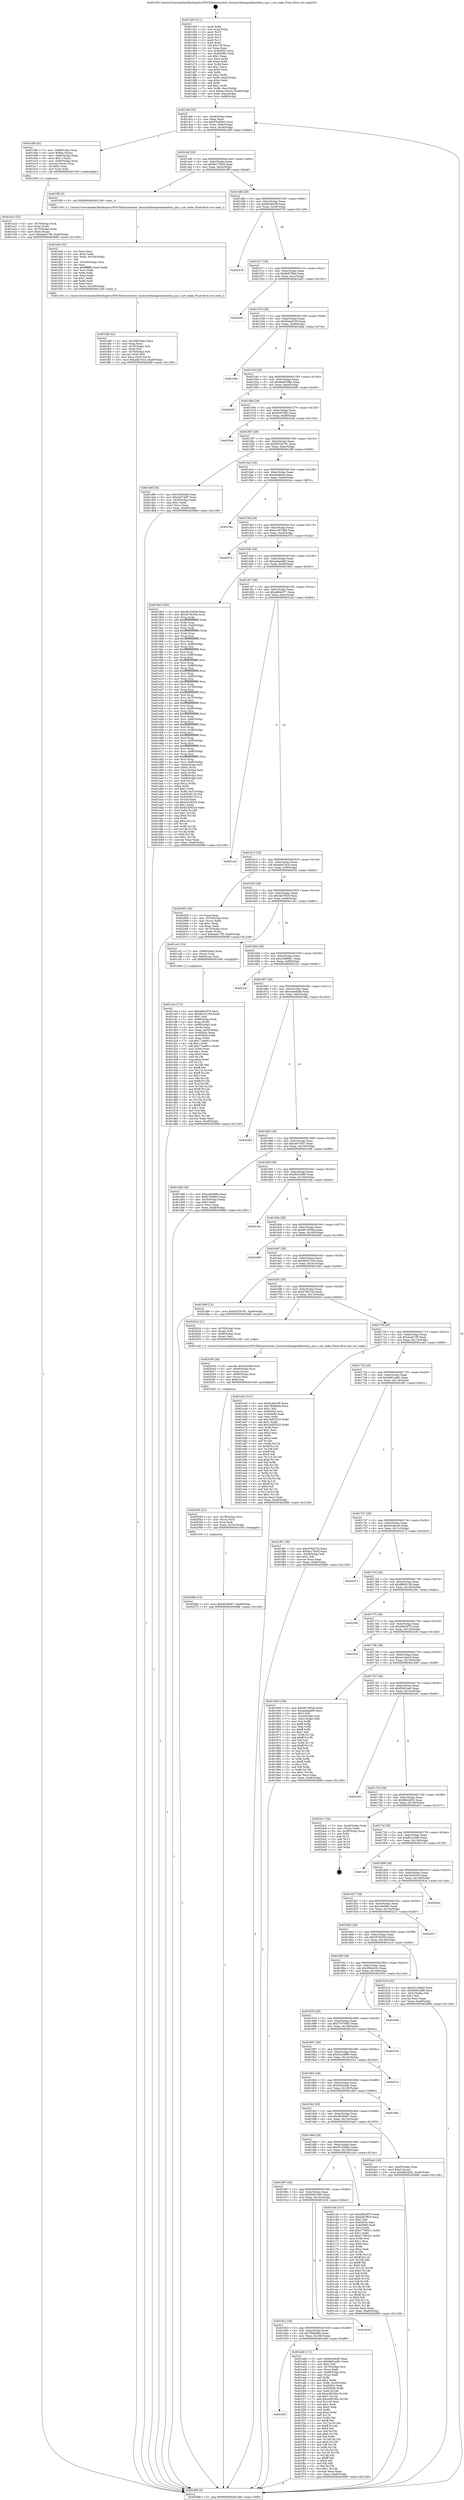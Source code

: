 digraph "0x401450" {
  label = "0x401450 (/mnt/c/Users/mathe/Desktop/tcc/POCII/binaries/extr_linuxarchhexagonkernelirq_cpu.c_set_wake_Final-ollvm.out::main(0))"
  labelloc = "t"
  node[shape=record]

  Entry [label="",width=0.3,height=0.3,shape=circle,fillcolor=black,style=filled]
  "0x4014bf" [label="{
     0x4014bf [32]\l
     | [instrs]\l
     &nbsp;&nbsp;0x4014bf \<+6\>: mov -0xa8(%rbp),%eax\l
     &nbsp;&nbsp;0x4014c5 \<+2\>: mov %eax,%ecx\l
     &nbsp;&nbsp;0x4014c7 \<+6\>: sub $0x87bd0fe5,%ecx\l
     &nbsp;&nbsp;0x4014cd \<+6\>: mov %eax,-0xbc(%rbp)\l
     &nbsp;&nbsp;0x4014d3 \<+6\>: mov %ecx,-0xc0(%rbp)\l
     &nbsp;&nbsp;0x4014d9 \<+6\>: je 0000000000401df9 \<main+0x9a9\>\l
  }"]
  "0x401df9" [label="{
     0x401df9 [42]\l
     | [instrs]\l
     &nbsp;&nbsp;0x401df9 \<+7\>: mov -0x88(%rbp),%rax\l
     &nbsp;&nbsp;0x401e00 \<+6\>: movl $0x64,(%rax)\l
     &nbsp;&nbsp;0x401e06 \<+4\>: mov -0x80(%rbp),%rax\l
     &nbsp;&nbsp;0x401e0a \<+6\>: movl $0x1,(%rax)\l
     &nbsp;&nbsp;0x401e10 \<+4\>: mov -0x80(%rbp),%rax\l
     &nbsp;&nbsp;0x401e14 \<+3\>: movslq (%rax),%rax\l
     &nbsp;&nbsp;0x401e17 \<+4\>: shl $0x2,%rax\l
     &nbsp;&nbsp;0x401e1b \<+3\>: mov %rax,%rdi\l
     &nbsp;&nbsp;0x401e1e \<+5\>: call 0000000000401050 \<malloc@plt\>\l
     | [calls]\l
     &nbsp;&nbsp;0x401050 \{1\} (unknown)\l
  }"]
  "0x4014df" [label="{
     0x4014df [28]\l
     | [instrs]\l
     &nbsp;&nbsp;0x4014df \<+5\>: jmp 00000000004014e4 \<main+0x94\>\l
     &nbsp;&nbsp;0x4014e4 \<+6\>: mov -0xbc(%rbp),%eax\l
     &nbsp;&nbsp;0x4014ea \<+5\>: sub $0x8a17f45d,%eax\l
     &nbsp;&nbsp;0x4014ef \<+6\>: mov %eax,-0xc4(%rbp)\l
     &nbsp;&nbsp;0x4014f5 \<+6\>: je 0000000000401f9f \<main+0xb4f\>\l
  }"]
  Exit [label="",width=0.3,height=0.3,shape=circle,fillcolor=black,style=filled,peripheries=2]
  "0x401f9f" [label="{
     0x401f9f [5]\l
     | [instrs]\l
     &nbsp;&nbsp;0x401f9f \<+5\>: call 0000000000401160 \<next_i\>\l
     | [calls]\l
     &nbsp;&nbsp;0x401160 \{1\} (/mnt/c/Users/mathe/Desktop/tcc/POCII/binaries/extr_linuxarchhexagonkernelirq_cpu.c_set_wake_Final-ollvm.out::next_i)\l
  }"]
  "0x4014fb" [label="{
     0x4014fb [28]\l
     | [instrs]\l
     &nbsp;&nbsp;0x4014fb \<+5\>: jmp 0000000000401500 \<main+0xb0\>\l
     &nbsp;&nbsp;0x401500 \<+6\>: mov -0xbc(%rbp),%eax\l
     &nbsp;&nbsp;0x401506 \<+5\>: sub $0x8c464cf0,%eax\l
     &nbsp;&nbsp;0x40150b \<+6\>: mov %eax,-0xc8(%rbp)\l
     &nbsp;&nbsp;0x401511 \<+6\>: je 0000000000402578 \<main+0x1128\>\l
  }"]
  "0x40206b" [label="{
     0x40206b [15]\l
     | [instrs]\l
     &nbsp;&nbsp;0x40206b \<+10\>: movl $0x4fc59e67,-0xa8(%rbp)\l
     &nbsp;&nbsp;0x402075 \<+5\>: jmp 0000000000402688 \<main+0x1238\>\l
  }"]
  "0x402578" [label="{
     0x402578\l
  }", style=dashed]
  "0x401517" [label="{
     0x401517 [28]\l
     | [instrs]\l
     &nbsp;&nbsp;0x401517 \<+5\>: jmp 000000000040151c \<main+0xcc\>\l
     &nbsp;&nbsp;0x40151c \<+6\>: mov -0xbc(%rbp),%eax\l
     &nbsp;&nbsp;0x401522 \<+5\>: sub $0x8d57ffad,%eax\l
     &nbsp;&nbsp;0x401527 \<+6\>: mov %eax,-0xcc(%rbp)\l
     &nbsp;&nbsp;0x40152d \<+6\>: je 0000000000402491 \<main+0x1041\>\l
  }"]
  "0x402056" [label="{
     0x402056 [21]\l
     | [instrs]\l
     &nbsp;&nbsp;0x402056 \<+4\>: mov -0x78(%rbp),%rcx\l
     &nbsp;&nbsp;0x40205a \<+3\>: mov (%rcx),%rcx\l
     &nbsp;&nbsp;0x40205d \<+3\>: mov %rcx,%rdi\l
     &nbsp;&nbsp;0x402060 \<+6\>: mov %eax,-0x16c(%rbp)\l
     &nbsp;&nbsp;0x402066 \<+5\>: call 0000000000401030 \<free@plt\>\l
     | [calls]\l
     &nbsp;&nbsp;0x401030 \{1\} (unknown)\l
  }"]
  "0x402491" [label="{
     0x402491\l
  }", style=dashed]
  "0x401533" [label="{
     0x401533 [28]\l
     | [instrs]\l
     &nbsp;&nbsp;0x401533 \<+5\>: jmp 0000000000401538 \<main+0xe8\>\l
     &nbsp;&nbsp;0x401538 \<+6\>: mov -0xbc(%rbp),%eax\l
     &nbsp;&nbsp;0x40153e \<+5\>: sub $0x8daa0159,%eax\l
     &nbsp;&nbsp;0x401543 \<+6\>: mov %eax,-0xd0(%rbp)\l
     &nbsp;&nbsp;0x401549 \<+6\>: je 0000000000401b8a \<main+0x73a\>\l
  }"]
  "0x402039" [label="{
     0x402039 [29]\l
     | [instrs]\l
     &nbsp;&nbsp;0x402039 \<+10\>: movabs $0x4030d6,%rdi\l
     &nbsp;&nbsp;0x402043 \<+4\>: mov -0x68(%rbp),%rcx\l
     &nbsp;&nbsp;0x402047 \<+2\>: mov %eax,(%rcx)\l
     &nbsp;&nbsp;0x402049 \<+4\>: mov -0x68(%rbp),%rcx\l
     &nbsp;&nbsp;0x40204d \<+2\>: mov (%rcx),%esi\l
     &nbsp;&nbsp;0x40204f \<+2\>: mov $0x0,%al\l
     &nbsp;&nbsp;0x402051 \<+5\>: call 0000000000401040 \<printf@plt\>\l
     | [calls]\l
     &nbsp;&nbsp;0x401040 \{1\} (unknown)\l
  }"]
  "0x401b8a" [label="{
     0x401b8a\l
  }", style=dashed]
  "0x40154f" [label="{
     0x40154f [28]\l
     | [instrs]\l
     &nbsp;&nbsp;0x40154f \<+5\>: jmp 0000000000401554 \<main+0x104\>\l
     &nbsp;&nbsp;0x401554 \<+6\>: mov -0xbc(%rbp),%eax\l
     &nbsp;&nbsp;0x40155a \<+5\>: sub $0x8de979bb,%eax\l
     &nbsp;&nbsp;0x40155f \<+6\>: mov %eax,-0xd4(%rbp)\l
     &nbsp;&nbsp;0x401565 \<+6\>: je 00000000004020d5 \<main+0xc85\>\l
  }"]
  "0x401fd8" [label="{
     0x401fd8 [42]\l
     | [instrs]\l
     &nbsp;&nbsp;0x401fd8 \<+6\>: mov -0x168(%rbp),%ecx\l
     &nbsp;&nbsp;0x401fde \<+3\>: imul %eax,%ecx\l
     &nbsp;&nbsp;0x401fe1 \<+4\>: mov -0x78(%rbp),%r8\l
     &nbsp;&nbsp;0x401fe5 \<+3\>: mov (%r8),%r8\l
     &nbsp;&nbsp;0x401fe8 \<+4\>: mov -0x70(%rbp),%r9\l
     &nbsp;&nbsp;0x401fec \<+3\>: movslq (%r9),%r9\l
     &nbsp;&nbsp;0x401fef \<+4\>: mov %ecx,(%r8,%r9,4)\l
     &nbsp;&nbsp;0x401ff3 \<+10\>: movl $0xafae7dc4,-0xa8(%rbp)\l
     &nbsp;&nbsp;0x401ffd \<+5\>: jmp 0000000000402688 \<main+0x1238\>\l
  }"]
  "0x4020d5" [label="{
     0x4020d5\l
  }", style=dashed]
  "0x40156b" [label="{
     0x40156b [28]\l
     | [instrs]\l
     &nbsp;&nbsp;0x40156b \<+5\>: jmp 0000000000401570 \<main+0x120\>\l
     &nbsp;&nbsp;0x401570 \<+6\>: mov -0xbc(%rbp),%eax\l
     &nbsp;&nbsp;0x401576 \<+5\>: sub $0x9267f282,%eax\l
     &nbsp;&nbsp;0x40157b \<+6\>: mov %eax,-0xd8(%rbp)\l
     &nbsp;&nbsp;0x401581 \<+6\>: je 00000000004025e4 \<main+0x1194\>\l
  }"]
  "0x401fa4" [label="{
     0x401fa4 [52]\l
     | [instrs]\l
     &nbsp;&nbsp;0x401fa4 \<+2\>: xor %ecx,%ecx\l
     &nbsp;&nbsp;0x401fa6 \<+5\>: mov $0x2,%edx\l
     &nbsp;&nbsp;0x401fab \<+6\>: mov %edx,-0x164(%rbp)\l
     &nbsp;&nbsp;0x401fb1 \<+1\>: cltd\l
     &nbsp;&nbsp;0x401fb2 \<+6\>: mov -0x164(%rbp),%esi\l
     &nbsp;&nbsp;0x401fb8 \<+2\>: idiv %esi\l
     &nbsp;&nbsp;0x401fba \<+6\>: imul $0xfffffffe,%edx,%edx\l
     &nbsp;&nbsp;0x401fc0 \<+2\>: mov %ecx,%edi\l
     &nbsp;&nbsp;0x401fc2 \<+2\>: sub %edx,%edi\l
     &nbsp;&nbsp;0x401fc4 \<+2\>: mov %ecx,%edx\l
     &nbsp;&nbsp;0x401fc6 \<+3\>: sub $0x1,%edx\l
     &nbsp;&nbsp;0x401fc9 \<+2\>: add %edx,%edi\l
     &nbsp;&nbsp;0x401fcb \<+2\>: sub %edi,%ecx\l
     &nbsp;&nbsp;0x401fcd \<+6\>: mov %ecx,-0x168(%rbp)\l
     &nbsp;&nbsp;0x401fd3 \<+5\>: call 0000000000401160 \<next_i\>\l
     | [calls]\l
     &nbsp;&nbsp;0x401160 \{1\} (/mnt/c/Users/mathe/Desktop/tcc/POCII/binaries/extr_linuxarchhexagonkernelirq_cpu.c_set_wake_Final-ollvm.out::next_i)\l
  }"]
  "0x4025e4" [label="{
     0x4025e4\l
  }", style=dashed]
  "0x401587" [label="{
     0x401587 [28]\l
     | [instrs]\l
     &nbsp;&nbsp;0x401587 \<+5\>: jmp 000000000040158c \<main+0x13c\>\l
     &nbsp;&nbsp;0x40158c \<+6\>: mov -0xbc(%rbp),%eax\l
     &nbsp;&nbsp;0x401592 \<+5\>: sub $0x9532b781,%eax\l
     &nbsp;&nbsp;0x401597 \<+6\>: mov %eax,-0xdc(%rbp)\l
     &nbsp;&nbsp;0x40159d \<+6\>: je 0000000000401d9f \<main+0x94f\>\l
  }"]
  "0x40193f" [label="{
     0x40193f\l
  }", style=dashed]
  "0x401d9f" [label="{
     0x401d9f [30]\l
     | [instrs]\l
     &nbsp;&nbsp;0x401d9f \<+5\>: mov $0x43645efe,%eax\l
     &nbsp;&nbsp;0x401da4 \<+5\>: mov $0xce074bf7,%ecx\l
     &nbsp;&nbsp;0x401da9 \<+3\>: mov -0x30(%rbp),%edx\l
     &nbsp;&nbsp;0x401dac \<+3\>: cmp $0x1,%edx\l
     &nbsp;&nbsp;0x401daf \<+3\>: cmovl %ecx,%eax\l
     &nbsp;&nbsp;0x401db2 \<+6\>: mov %eax,-0xa8(%rbp)\l
     &nbsp;&nbsp;0x401db8 \<+5\>: jmp 0000000000402688 \<main+0x1238\>\l
  }"]
  "0x4015a3" [label="{
     0x4015a3 [28]\l
     | [instrs]\l
     &nbsp;&nbsp;0x4015a3 \<+5\>: jmp 00000000004015a8 \<main+0x158\>\l
     &nbsp;&nbsp;0x4015a8 \<+6\>: mov -0xbc(%rbp),%eax\l
     &nbsp;&nbsp;0x4015ae \<+5\>: sub $0xa0afa6fa,%eax\l
     &nbsp;&nbsp;0x4015b3 \<+6\>: mov %eax,-0xe0(%rbp)\l
     &nbsp;&nbsp;0x4015b9 \<+6\>: je 00000000004023ce \<main+0xf7e\>\l
  }"]
  "0x401ed6" [label="{
     0x401ed6 [171]\l
     | [instrs]\l
     &nbsp;&nbsp;0x401ed6 \<+5\>: mov $0x8c464cf0,%eax\l
     &nbsp;&nbsp;0x401edb \<+5\>: mov $0xdb81ad91,%ecx\l
     &nbsp;&nbsp;0x401ee0 \<+2\>: mov $0x1,%dl\l
     &nbsp;&nbsp;0x401ee2 \<+4\>: mov -0x70(%rbp),%rsi\l
     &nbsp;&nbsp;0x401ee6 \<+2\>: mov (%rsi),%edi\l
     &nbsp;&nbsp;0x401ee8 \<+4\>: mov -0x80(%rbp),%rsi\l
     &nbsp;&nbsp;0x401eec \<+2\>: cmp (%rsi),%edi\l
     &nbsp;&nbsp;0x401eee \<+4\>: setl %r8b\l
     &nbsp;&nbsp;0x401ef2 \<+4\>: and $0x1,%r8b\l
     &nbsp;&nbsp;0x401ef6 \<+4\>: mov %r8b,-0x29(%rbp)\l
     &nbsp;&nbsp;0x401efa \<+7\>: mov 0x40505c,%edi\l
     &nbsp;&nbsp;0x401f01 \<+8\>: mov 0x405060,%r9d\l
     &nbsp;&nbsp;0x401f09 \<+3\>: mov %edi,%r10d\l
     &nbsp;&nbsp;0x401f0c \<+7\>: sub $0xac8f160e,%r10d\l
     &nbsp;&nbsp;0x401f13 \<+4\>: sub $0x1,%r10d\l
     &nbsp;&nbsp;0x401f17 \<+7\>: add $0xac8f160e,%r10d\l
     &nbsp;&nbsp;0x401f1e \<+4\>: imul %r10d,%edi\l
     &nbsp;&nbsp;0x401f22 \<+3\>: and $0x1,%edi\l
     &nbsp;&nbsp;0x401f25 \<+3\>: cmp $0x0,%edi\l
     &nbsp;&nbsp;0x401f28 \<+4\>: sete %r8b\l
     &nbsp;&nbsp;0x401f2c \<+4\>: cmp $0xa,%r9d\l
     &nbsp;&nbsp;0x401f30 \<+4\>: setl %r11b\l
     &nbsp;&nbsp;0x401f34 \<+3\>: mov %r8b,%bl\l
     &nbsp;&nbsp;0x401f37 \<+3\>: xor $0xff,%bl\l
     &nbsp;&nbsp;0x401f3a \<+3\>: mov %r11b,%r14b\l
     &nbsp;&nbsp;0x401f3d \<+4\>: xor $0xff,%r14b\l
     &nbsp;&nbsp;0x401f41 \<+3\>: xor $0x0,%dl\l
     &nbsp;&nbsp;0x401f44 \<+3\>: mov %bl,%r15b\l
     &nbsp;&nbsp;0x401f47 \<+4\>: and $0x0,%r15b\l
     &nbsp;&nbsp;0x401f4b \<+3\>: and %dl,%r8b\l
     &nbsp;&nbsp;0x401f4e \<+3\>: mov %r14b,%r12b\l
     &nbsp;&nbsp;0x401f51 \<+4\>: and $0x0,%r12b\l
     &nbsp;&nbsp;0x401f55 \<+3\>: and %dl,%r11b\l
     &nbsp;&nbsp;0x401f58 \<+3\>: or %r8b,%r15b\l
     &nbsp;&nbsp;0x401f5b \<+3\>: or %r11b,%r12b\l
     &nbsp;&nbsp;0x401f5e \<+3\>: xor %r12b,%r15b\l
     &nbsp;&nbsp;0x401f61 \<+3\>: or %r14b,%bl\l
     &nbsp;&nbsp;0x401f64 \<+3\>: xor $0xff,%bl\l
     &nbsp;&nbsp;0x401f67 \<+3\>: or $0x0,%dl\l
     &nbsp;&nbsp;0x401f6a \<+2\>: and %dl,%bl\l
     &nbsp;&nbsp;0x401f6c \<+3\>: or %bl,%r15b\l
     &nbsp;&nbsp;0x401f6f \<+4\>: test $0x1,%r15b\l
     &nbsp;&nbsp;0x401f73 \<+3\>: cmovne %ecx,%eax\l
     &nbsp;&nbsp;0x401f76 \<+6\>: mov %eax,-0xa8(%rbp)\l
     &nbsp;&nbsp;0x401f7c \<+5\>: jmp 0000000000402688 \<main+0x1238\>\l
  }"]
  "0x4023ce" [label="{
     0x4023ce\l
  }", style=dashed]
  "0x4015bf" [label="{
     0x4015bf [28]\l
     | [instrs]\l
     &nbsp;&nbsp;0x4015bf \<+5\>: jmp 00000000004015c4 \<main+0x174\>\l
     &nbsp;&nbsp;0x4015c4 \<+6\>: mov -0xbc(%rbp),%eax\l
     &nbsp;&nbsp;0x4015ca \<+5\>: sub $0xa1467dbd,%eax\l
     &nbsp;&nbsp;0x4015cf \<+6\>: mov %eax,-0xe4(%rbp)\l
     &nbsp;&nbsp;0x4015d5 \<+6\>: je 000000000040207a \<main+0xc2a\>\l
  }"]
  "0x401923" [label="{
     0x401923 [28]\l
     | [instrs]\l
     &nbsp;&nbsp;0x401923 \<+5\>: jmp 0000000000401928 \<main+0x4d8\>\l
     &nbsp;&nbsp;0x401928 \<+6\>: mov -0xbc(%rbp),%eax\l
     &nbsp;&nbsp;0x40192e \<+5\>: sub $0x7fb8d49a,%eax\l
     &nbsp;&nbsp;0x401933 \<+6\>: mov %eax,-0x160(%rbp)\l
     &nbsp;&nbsp;0x401939 \<+6\>: je 0000000000401ed6 \<main+0xa86\>\l
  }"]
  "0x40207a" [label="{
     0x40207a\l
  }", style=dashed]
  "0x4015db" [label="{
     0x4015db [28]\l
     | [instrs]\l
     &nbsp;&nbsp;0x4015db \<+5\>: jmp 00000000004015e0 \<main+0x190\>\l
     &nbsp;&nbsp;0x4015e0 \<+6\>: mov -0xbc(%rbp),%eax\l
     &nbsp;&nbsp;0x4015e6 \<+5\>: sub $0xaedaab85,%eax\l
     &nbsp;&nbsp;0x4015eb \<+6\>: mov %eax,-0xe8(%rbp)\l
     &nbsp;&nbsp;0x4015f1 \<+6\>: je 00000000004019b3 \<main+0x563\>\l
  }"]
  "0x401b34" [label="{
     0x401b34\l
  }", style=dashed]
  "0x4019b3" [label="{
     0x4019b3 [355]\l
     | [instrs]\l
     &nbsp;&nbsp;0x4019b3 \<+5\>: mov $0xd615654e,%eax\l
     &nbsp;&nbsp;0x4019b8 \<+5\>: mov $0x2976c50e,%ecx\l
     &nbsp;&nbsp;0x4019bd \<+3\>: mov %rsp,%rdx\l
     &nbsp;&nbsp;0x4019c0 \<+4\>: add $0xfffffffffffffff0,%rdx\l
     &nbsp;&nbsp;0x4019c4 \<+3\>: mov %rdx,%rsp\l
     &nbsp;&nbsp;0x4019c7 \<+7\>: mov %rdx,-0xa0(%rbp)\l
     &nbsp;&nbsp;0x4019ce \<+3\>: mov %rsp,%rdx\l
     &nbsp;&nbsp;0x4019d1 \<+4\>: add $0xfffffffffffffff0,%rdx\l
     &nbsp;&nbsp;0x4019d5 \<+3\>: mov %rdx,%rsp\l
     &nbsp;&nbsp;0x4019d8 \<+3\>: mov %rsp,%rsi\l
     &nbsp;&nbsp;0x4019db \<+4\>: add $0xfffffffffffffff0,%rsi\l
     &nbsp;&nbsp;0x4019df \<+3\>: mov %rsi,%rsp\l
     &nbsp;&nbsp;0x4019e2 \<+7\>: mov %rsi,-0x98(%rbp)\l
     &nbsp;&nbsp;0x4019e9 \<+3\>: mov %rsp,%rsi\l
     &nbsp;&nbsp;0x4019ec \<+4\>: add $0xfffffffffffffff0,%rsi\l
     &nbsp;&nbsp;0x4019f0 \<+3\>: mov %rsi,%rsp\l
     &nbsp;&nbsp;0x4019f3 \<+7\>: mov %rsi,-0x90(%rbp)\l
     &nbsp;&nbsp;0x4019fa \<+3\>: mov %rsp,%rsi\l
     &nbsp;&nbsp;0x4019fd \<+4\>: add $0xfffffffffffffff0,%rsi\l
     &nbsp;&nbsp;0x401a01 \<+3\>: mov %rsi,%rsp\l
     &nbsp;&nbsp;0x401a04 \<+7\>: mov %rsi,-0x88(%rbp)\l
     &nbsp;&nbsp;0x401a0b \<+3\>: mov %rsp,%rsi\l
     &nbsp;&nbsp;0x401a0e \<+4\>: add $0xfffffffffffffff0,%rsi\l
     &nbsp;&nbsp;0x401a12 \<+3\>: mov %rsi,%rsp\l
     &nbsp;&nbsp;0x401a15 \<+4\>: mov %rsi,-0x80(%rbp)\l
     &nbsp;&nbsp;0x401a19 \<+3\>: mov %rsp,%rsi\l
     &nbsp;&nbsp;0x401a1c \<+4\>: add $0xfffffffffffffff0,%rsi\l
     &nbsp;&nbsp;0x401a20 \<+3\>: mov %rsi,%rsp\l
     &nbsp;&nbsp;0x401a23 \<+4\>: mov %rsi,-0x78(%rbp)\l
     &nbsp;&nbsp;0x401a27 \<+3\>: mov %rsp,%rsi\l
     &nbsp;&nbsp;0x401a2a \<+4\>: add $0xfffffffffffffff0,%rsi\l
     &nbsp;&nbsp;0x401a2e \<+3\>: mov %rsi,%rsp\l
     &nbsp;&nbsp;0x401a31 \<+4\>: mov %rsi,-0x70(%rbp)\l
     &nbsp;&nbsp;0x401a35 \<+3\>: mov %rsp,%rsi\l
     &nbsp;&nbsp;0x401a38 \<+4\>: add $0xfffffffffffffff0,%rsi\l
     &nbsp;&nbsp;0x401a3c \<+3\>: mov %rsi,%rsp\l
     &nbsp;&nbsp;0x401a3f \<+4\>: mov %rsi,-0x68(%rbp)\l
     &nbsp;&nbsp;0x401a43 \<+3\>: mov %rsp,%rsi\l
     &nbsp;&nbsp;0x401a46 \<+4\>: add $0xfffffffffffffff0,%rsi\l
     &nbsp;&nbsp;0x401a4a \<+3\>: mov %rsi,%rsp\l
     &nbsp;&nbsp;0x401a4d \<+4\>: mov %rsi,-0x60(%rbp)\l
     &nbsp;&nbsp;0x401a51 \<+3\>: mov %rsp,%rsi\l
     &nbsp;&nbsp;0x401a54 \<+4\>: add $0xfffffffffffffff0,%rsi\l
     &nbsp;&nbsp;0x401a58 \<+3\>: mov %rsi,%rsp\l
     &nbsp;&nbsp;0x401a5b \<+4\>: mov %rsi,-0x58(%rbp)\l
     &nbsp;&nbsp;0x401a5f \<+3\>: mov %rsp,%rsi\l
     &nbsp;&nbsp;0x401a62 \<+4\>: add $0xfffffffffffffff0,%rsi\l
     &nbsp;&nbsp;0x401a66 \<+3\>: mov %rsi,%rsp\l
     &nbsp;&nbsp;0x401a69 \<+4\>: mov %rsi,-0x50(%rbp)\l
     &nbsp;&nbsp;0x401a6d \<+3\>: mov %rsp,%rsi\l
     &nbsp;&nbsp;0x401a70 \<+4\>: add $0xfffffffffffffff0,%rsi\l
     &nbsp;&nbsp;0x401a74 \<+3\>: mov %rsi,%rsp\l
     &nbsp;&nbsp;0x401a77 \<+4\>: mov %rsi,-0x48(%rbp)\l
     &nbsp;&nbsp;0x401a7b \<+3\>: mov %rsp,%rsi\l
     &nbsp;&nbsp;0x401a7e \<+4\>: add $0xfffffffffffffff0,%rsi\l
     &nbsp;&nbsp;0x401a82 \<+3\>: mov %rsi,%rsp\l
     &nbsp;&nbsp;0x401a85 \<+4\>: mov %rsi,-0x40(%rbp)\l
     &nbsp;&nbsp;0x401a89 \<+7\>: mov -0xa0(%rbp),%rsi\l
     &nbsp;&nbsp;0x401a90 \<+6\>: movl $0x0,(%rsi)\l
     &nbsp;&nbsp;0x401a96 \<+6\>: mov -0xac(%rbp),%edi\l
     &nbsp;&nbsp;0x401a9c \<+2\>: mov %edi,(%rdx)\l
     &nbsp;&nbsp;0x401a9e \<+7\>: mov -0x98(%rbp),%rsi\l
     &nbsp;&nbsp;0x401aa5 \<+7\>: mov -0xb8(%rbp),%r8\l
     &nbsp;&nbsp;0x401aac \<+3\>: mov %r8,(%rsi)\l
     &nbsp;&nbsp;0x401aaf \<+3\>: cmpl $0x2,(%rdx)\l
     &nbsp;&nbsp;0x401ab2 \<+4\>: setne %r9b\l
     &nbsp;&nbsp;0x401ab6 \<+4\>: and $0x1,%r9b\l
     &nbsp;&nbsp;0x401aba \<+4\>: mov %r9b,-0x31(%rbp)\l
     &nbsp;&nbsp;0x401abe \<+8\>: mov 0x40505c,%r10d\l
     &nbsp;&nbsp;0x401ac6 \<+8\>: mov 0x405060,%r11d\l
     &nbsp;&nbsp;0x401ace \<+3\>: mov %r10d,%ebx\l
     &nbsp;&nbsp;0x401ad1 \<+6\>: sub $0xb23c9324,%ebx\l
     &nbsp;&nbsp;0x401ad7 \<+3\>: sub $0x1,%ebx\l
     &nbsp;&nbsp;0x401ada \<+6\>: add $0xb23c9324,%ebx\l
     &nbsp;&nbsp;0x401ae0 \<+4\>: imul %ebx,%r10d\l
     &nbsp;&nbsp;0x401ae4 \<+4\>: and $0x1,%r10d\l
     &nbsp;&nbsp;0x401ae8 \<+4\>: cmp $0x0,%r10d\l
     &nbsp;&nbsp;0x401aec \<+4\>: sete %r9b\l
     &nbsp;&nbsp;0x401af0 \<+4\>: cmp $0xa,%r11d\l
     &nbsp;&nbsp;0x401af4 \<+4\>: setl %r14b\l
     &nbsp;&nbsp;0x401af8 \<+3\>: mov %r9b,%r15b\l
     &nbsp;&nbsp;0x401afb \<+3\>: and %r14b,%r15b\l
     &nbsp;&nbsp;0x401afe \<+3\>: xor %r14b,%r9b\l
     &nbsp;&nbsp;0x401b01 \<+3\>: or %r9b,%r15b\l
     &nbsp;&nbsp;0x401b04 \<+4\>: test $0x1,%r15b\l
     &nbsp;&nbsp;0x401b08 \<+3\>: cmovne %ecx,%eax\l
     &nbsp;&nbsp;0x401b0b \<+6\>: mov %eax,-0xa8(%rbp)\l
     &nbsp;&nbsp;0x401b11 \<+5\>: jmp 0000000000402688 \<main+0x1238\>\l
  }"]
  "0x4015f7" [label="{
     0x4015f7 [28]\l
     | [instrs]\l
     &nbsp;&nbsp;0x4015f7 \<+5\>: jmp 00000000004015fc \<main+0x1ac\>\l
     &nbsp;&nbsp;0x4015fc \<+6\>: mov -0xbc(%rbp),%eax\l
     &nbsp;&nbsp;0x401602 \<+5\>: sub $0xaf84c977,%eax\l
     &nbsp;&nbsp;0x401607 \<+6\>: mov %eax,-0xec(%rbp)\l
     &nbsp;&nbsp;0x40160d \<+6\>: je 00000000004021ad \<main+0xd5d\>\l
  }"]
  "0x401e23" [label="{
     0x401e23 [32]\l
     | [instrs]\l
     &nbsp;&nbsp;0x401e23 \<+4\>: mov -0x78(%rbp),%rdi\l
     &nbsp;&nbsp;0x401e27 \<+3\>: mov %rax,(%rdi)\l
     &nbsp;&nbsp;0x401e2a \<+4\>: mov -0x70(%rbp),%rax\l
     &nbsp;&nbsp;0x401e2e \<+6\>: movl $0x0,(%rax)\l
     &nbsp;&nbsp;0x401e34 \<+10\>: movl $0xdaaf17f9,-0xa8(%rbp)\l
     &nbsp;&nbsp;0x401e3e \<+5\>: jmp 0000000000402688 \<main+0x1238\>\l
  }"]
  "0x4021ad" [label="{
     0x4021ad\l
  }", style=dashed]
  "0x401613" [label="{
     0x401613 [28]\l
     | [instrs]\l
     &nbsp;&nbsp;0x401613 \<+5\>: jmp 0000000000401618 \<main+0x1c8\>\l
     &nbsp;&nbsp;0x401618 \<+6\>: mov -0xbc(%rbp),%eax\l
     &nbsp;&nbsp;0x40161e \<+5\>: sub $0xafae7dc4,%eax\l
     &nbsp;&nbsp;0x401623 \<+6\>: mov %eax,-0xf0(%rbp)\l
     &nbsp;&nbsp;0x401629 \<+6\>: je 0000000000402002 \<main+0xbb2\>\l
  }"]
  "0x401ce4" [label="{
     0x401ce4 [172]\l
     | [instrs]\l
     &nbsp;&nbsp;0x401ce4 \<+5\>: mov $0xe69c3f70,%ecx\l
     &nbsp;&nbsp;0x401ce9 \<+5\>: mov $0xd6251339,%edx\l
     &nbsp;&nbsp;0x401cee \<+3\>: mov $0x1,%sil\l
     &nbsp;&nbsp;0x401cf1 \<+7\>: mov -0x90(%rbp),%rdi\l
     &nbsp;&nbsp;0x401cf8 \<+2\>: mov %eax,(%rdi)\l
     &nbsp;&nbsp;0x401cfa \<+7\>: mov -0x90(%rbp),%rdi\l
     &nbsp;&nbsp;0x401d01 \<+2\>: mov (%rdi),%eax\l
     &nbsp;&nbsp;0x401d03 \<+3\>: mov %eax,-0x30(%rbp)\l
     &nbsp;&nbsp;0x401d06 \<+7\>: mov 0x40505c,%eax\l
     &nbsp;&nbsp;0x401d0d \<+8\>: mov 0x405060,%r8d\l
     &nbsp;&nbsp;0x401d15 \<+3\>: mov %eax,%r9d\l
     &nbsp;&nbsp;0x401d18 \<+7\>: sub $0x77ae661c,%r9d\l
     &nbsp;&nbsp;0x401d1f \<+4\>: sub $0x1,%r9d\l
     &nbsp;&nbsp;0x401d23 \<+7\>: add $0x77ae661c,%r9d\l
     &nbsp;&nbsp;0x401d2a \<+4\>: imul %r9d,%eax\l
     &nbsp;&nbsp;0x401d2e \<+3\>: and $0x1,%eax\l
     &nbsp;&nbsp;0x401d31 \<+3\>: cmp $0x0,%eax\l
     &nbsp;&nbsp;0x401d34 \<+4\>: sete %r10b\l
     &nbsp;&nbsp;0x401d38 \<+4\>: cmp $0xa,%r8d\l
     &nbsp;&nbsp;0x401d3c \<+4\>: setl %r11b\l
     &nbsp;&nbsp;0x401d40 \<+3\>: mov %r10b,%bl\l
     &nbsp;&nbsp;0x401d43 \<+3\>: xor $0xff,%bl\l
     &nbsp;&nbsp;0x401d46 \<+3\>: mov %r11b,%r14b\l
     &nbsp;&nbsp;0x401d49 \<+4\>: xor $0xff,%r14b\l
     &nbsp;&nbsp;0x401d4d \<+4\>: xor $0x1,%sil\l
     &nbsp;&nbsp;0x401d51 \<+3\>: mov %bl,%r15b\l
     &nbsp;&nbsp;0x401d54 \<+4\>: and $0xff,%r15b\l
     &nbsp;&nbsp;0x401d58 \<+3\>: and %sil,%r10b\l
     &nbsp;&nbsp;0x401d5b \<+3\>: mov %r14b,%r12b\l
     &nbsp;&nbsp;0x401d5e \<+4\>: and $0xff,%r12b\l
     &nbsp;&nbsp;0x401d62 \<+3\>: and %sil,%r11b\l
     &nbsp;&nbsp;0x401d65 \<+3\>: or %r10b,%r15b\l
     &nbsp;&nbsp;0x401d68 \<+3\>: or %r11b,%r12b\l
     &nbsp;&nbsp;0x401d6b \<+3\>: xor %r12b,%r15b\l
     &nbsp;&nbsp;0x401d6e \<+3\>: or %r14b,%bl\l
     &nbsp;&nbsp;0x401d71 \<+3\>: xor $0xff,%bl\l
     &nbsp;&nbsp;0x401d74 \<+4\>: or $0x1,%sil\l
     &nbsp;&nbsp;0x401d78 \<+3\>: and %sil,%bl\l
     &nbsp;&nbsp;0x401d7b \<+3\>: or %bl,%r15b\l
     &nbsp;&nbsp;0x401d7e \<+4\>: test $0x1,%r15b\l
     &nbsp;&nbsp;0x401d82 \<+3\>: cmovne %edx,%ecx\l
     &nbsp;&nbsp;0x401d85 \<+6\>: mov %ecx,-0xa8(%rbp)\l
     &nbsp;&nbsp;0x401d8b \<+5\>: jmp 0000000000402688 \<main+0x1238\>\l
  }"]
  "0x402002" [label="{
     0x402002 [34]\l
     | [instrs]\l
     &nbsp;&nbsp;0x402002 \<+2\>: xor %eax,%eax\l
     &nbsp;&nbsp;0x402004 \<+4\>: mov -0x70(%rbp),%rcx\l
     &nbsp;&nbsp;0x402008 \<+2\>: mov (%rcx),%edx\l
     &nbsp;&nbsp;0x40200a \<+3\>: sub $0x1,%eax\l
     &nbsp;&nbsp;0x40200d \<+2\>: sub %eax,%edx\l
     &nbsp;&nbsp;0x40200f \<+4\>: mov -0x70(%rbp),%rcx\l
     &nbsp;&nbsp;0x402013 \<+2\>: mov %edx,(%rcx)\l
     &nbsp;&nbsp;0x402015 \<+10\>: movl $0xdaaf17f9,-0xa8(%rbp)\l
     &nbsp;&nbsp;0x40201f \<+5\>: jmp 0000000000402688 \<main+0x1238\>\l
  }"]
  "0x40162f" [label="{
     0x40162f [28]\l
     | [instrs]\l
     &nbsp;&nbsp;0x40162f \<+5\>: jmp 0000000000401634 \<main+0x1e4\>\l
     &nbsp;&nbsp;0x401634 \<+6\>: mov -0xbc(%rbp),%eax\l
     &nbsp;&nbsp;0x40163a \<+5\>: sub $0xba67ff19,%eax\l
     &nbsp;&nbsp;0x40163f \<+6\>: mov %eax,-0xf4(%rbp)\l
     &nbsp;&nbsp;0x401645 \<+6\>: je 0000000000401cd1 \<main+0x881\>\l
  }"]
  "0x401907" [label="{
     0x401907 [28]\l
     | [instrs]\l
     &nbsp;&nbsp;0x401907 \<+5\>: jmp 000000000040190c \<main+0x4bc\>\l
     &nbsp;&nbsp;0x40190c \<+6\>: mov -0xbc(%rbp),%eax\l
     &nbsp;&nbsp;0x401912 \<+5\>: sub $0x65001d90,%eax\l
     &nbsp;&nbsp;0x401917 \<+6\>: mov %eax,-0x15c(%rbp)\l
     &nbsp;&nbsp;0x40191d \<+6\>: je 0000000000401b34 \<main+0x6e4\>\l
  }"]
  "0x401cd1" [label="{
     0x401cd1 [19]\l
     | [instrs]\l
     &nbsp;&nbsp;0x401cd1 \<+7\>: mov -0x98(%rbp),%rax\l
     &nbsp;&nbsp;0x401cd8 \<+3\>: mov (%rax),%rax\l
     &nbsp;&nbsp;0x401cdb \<+4\>: mov 0x8(%rax),%rdi\l
     &nbsp;&nbsp;0x401cdf \<+5\>: call 0000000000401060 \<atoi@plt\>\l
     | [calls]\l
     &nbsp;&nbsp;0x401060 \{1\} (unknown)\l
  }"]
  "0x40164b" [label="{
     0x40164b [28]\l
     | [instrs]\l
     &nbsp;&nbsp;0x40164b \<+5\>: jmp 0000000000401650 \<main+0x200\>\l
     &nbsp;&nbsp;0x401650 \<+6\>: mov -0xbc(%rbp),%eax\l
     &nbsp;&nbsp;0x401656 \<+5\>: sub $0xc2d899a7,%eax\l
     &nbsp;&nbsp;0x40165b \<+6\>: mov %eax,-0xf8(%rbp)\l
     &nbsp;&nbsp;0x401661 \<+6\>: je 00000000004021d1 \<main+0xd81\>\l
  }"]
  "0x401c3e" [label="{
     0x401c3e [147]\l
     | [instrs]\l
     &nbsp;&nbsp;0x401c3e \<+5\>: mov $0xe69c3f70,%eax\l
     &nbsp;&nbsp;0x401c43 \<+5\>: mov $0xba67ff19,%ecx\l
     &nbsp;&nbsp;0x401c48 \<+2\>: mov $0x1,%dl\l
     &nbsp;&nbsp;0x401c4a \<+7\>: mov 0x40505c,%esi\l
     &nbsp;&nbsp;0x401c51 \<+7\>: mov 0x405060,%edi\l
     &nbsp;&nbsp;0x401c58 \<+3\>: mov %esi,%r8d\l
     &nbsp;&nbsp;0x401c5b \<+7\>: add $0xe7796321,%r8d\l
     &nbsp;&nbsp;0x401c62 \<+4\>: sub $0x1,%r8d\l
     &nbsp;&nbsp;0x401c66 \<+7\>: sub $0xe7796321,%r8d\l
     &nbsp;&nbsp;0x401c6d \<+4\>: imul %r8d,%esi\l
     &nbsp;&nbsp;0x401c71 \<+3\>: and $0x1,%esi\l
     &nbsp;&nbsp;0x401c74 \<+3\>: cmp $0x0,%esi\l
     &nbsp;&nbsp;0x401c77 \<+4\>: sete %r9b\l
     &nbsp;&nbsp;0x401c7b \<+3\>: cmp $0xa,%edi\l
     &nbsp;&nbsp;0x401c7e \<+4\>: setl %r10b\l
     &nbsp;&nbsp;0x401c82 \<+3\>: mov %r9b,%r11b\l
     &nbsp;&nbsp;0x401c85 \<+4\>: xor $0xff,%r11b\l
     &nbsp;&nbsp;0x401c89 \<+3\>: mov %r10b,%bl\l
     &nbsp;&nbsp;0x401c8c \<+3\>: xor $0xff,%bl\l
     &nbsp;&nbsp;0x401c8f \<+3\>: xor $0x0,%dl\l
     &nbsp;&nbsp;0x401c92 \<+3\>: mov %r11b,%r14b\l
     &nbsp;&nbsp;0x401c95 \<+4\>: and $0x0,%r14b\l
     &nbsp;&nbsp;0x401c99 \<+3\>: and %dl,%r9b\l
     &nbsp;&nbsp;0x401c9c \<+3\>: mov %bl,%r15b\l
     &nbsp;&nbsp;0x401c9f \<+4\>: and $0x0,%r15b\l
     &nbsp;&nbsp;0x401ca3 \<+3\>: and %dl,%r10b\l
     &nbsp;&nbsp;0x401ca6 \<+3\>: or %r9b,%r14b\l
     &nbsp;&nbsp;0x401ca9 \<+3\>: or %r10b,%r15b\l
     &nbsp;&nbsp;0x401cac \<+3\>: xor %r15b,%r14b\l
     &nbsp;&nbsp;0x401caf \<+3\>: or %bl,%r11b\l
     &nbsp;&nbsp;0x401cb2 \<+4\>: xor $0xff,%r11b\l
     &nbsp;&nbsp;0x401cb6 \<+3\>: or $0x0,%dl\l
     &nbsp;&nbsp;0x401cb9 \<+3\>: and %dl,%r11b\l
     &nbsp;&nbsp;0x401cbc \<+3\>: or %r11b,%r14b\l
     &nbsp;&nbsp;0x401cbf \<+4\>: test $0x1,%r14b\l
     &nbsp;&nbsp;0x401cc3 \<+3\>: cmovne %ecx,%eax\l
     &nbsp;&nbsp;0x401cc6 \<+6\>: mov %eax,-0xa8(%rbp)\l
     &nbsp;&nbsp;0x401ccc \<+5\>: jmp 0000000000402688 \<main+0x1238\>\l
  }"]
  "0x4021d1" [label="{
     0x4021d1\l
  }", style=dashed]
  "0x401667" [label="{
     0x401667 [28]\l
     | [instrs]\l
     &nbsp;&nbsp;0x401667 \<+5\>: jmp 000000000040166c \<main+0x21c\>\l
     &nbsp;&nbsp;0x40166c \<+6\>: mov -0xbc(%rbp),%eax\l
     &nbsp;&nbsp;0x401672 \<+5\>: sub $0xccdedddb,%eax\l
     &nbsp;&nbsp;0x401677 \<+6\>: mov %eax,-0xfc(%rbp)\l
     &nbsp;&nbsp;0x40167d \<+6\>: je 0000000000402482 \<main+0x1032\>\l
  }"]
  "0x4018eb" [label="{
     0x4018eb [28]\l
     | [instrs]\l
     &nbsp;&nbsp;0x4018eb \<+5\>: jmp 00000000004018f0 \<main+0x4a0\>\l
     &nbsp;&nbsp;0x4018f0 \<+6\>: mov -0xbc(%rbp),%eax\l
     &nbsp;&nbsp;0x4018f6 \<+5\>: sub $0x531268d3,%eax\l
     &nbsp;&nbsp;0x4018fb \<+6\>: mov %eax,-0x158(%rbp)\l
     &nbsp;&nbsp;0x401901 \<+6\>: je 0000000000401c3e \<main+0x7ee\>\l
  }"]
  "0x402482" [label="{
     0x402482\l
  }", style=dashed]
  "0x401683" [label="{
     0x401683 [28]\l
     | [instrs]\l
     &nbsp;&nbsp;0x401683 \<+5\>: jmp 0000000000401688 \<main+0x238\>\l
     &nbsp;&nbsp;0x401688 \<+6\>: mov -0xbc(%rbp),%eax\l
     &nbsp;&nbsp;0x40168e \<+5\>: sub $0xce074bf7,%eax\l
     &nbsp;&nbsp;0x401693 \<+6\>: mov %eax,-0x100(%rbp)\l
     &nbsp;&nbsp;0x401699 \<+6\>: je 0000000000401ddb \<main+0x98b\>\l
  }"]
  "0x4024a5" [label="{
     0x4024a5 [28]\l
     | [instrs]\l
     &nbsp;&nbsp;0x4024a5 \<+7\>: mov -0xa0(%rbp),%rax\l
     &nbsp;&nbsp;0x4024ac \<+6\>: movl $0x0,(%rax)\l
     &nbsp;&nbsp;0x4024b2 \<+10\>: movl $0xf8d1bf32,-0xa8(%rbp)\l
     &nbsp;&nbsp;0x4024bc \<+5\>: jmp 0000000000402688 \<main+0x1238\>\l
  }"]
  "0x401ddb" [label="{
     0x401ddb [30]\l
     | [instrs]\l
     &nbsp;&nbsp;0x401ddb \<+5\>: mov $0xccdedddb,%eax\l
     &nbsp;&nbsp;0x401de0 \<+5\>: mov $0x87bd0fe5,%ecx\l
     &nbsp;&nbsp;0x401de5 \<+3\>: mov -0x30(%rbp),%edx\l
     &nbsp;&nbsp;0x401de8 \<+3\>: cmp $0x0,%edx\l
     &nbsp;&nbsp;0x401deb \<+3\>: cmove %ecx,%eax\l
     &nbsp;&nbsp;0x401dee \<+6\>: mov %eax,-0xa8(%rbp)\l
     &nbsp;&nbsp;0x401df4 \<+5\>: jmp 0000000000402688 \<main+0x1238\>\l
  }"]
  "0x40169f" [label="{
     0x40169f [28]\l
     | [instrs]\l
     &nbsp;&nbsp;0x40169f \<+5\>: jmp 00000000004016a4 \<main+0x254\>\l
     &nbsp;&nbsp;0x4016a4 \<+6\>: mov -0xbc(%rbp),%eax\l
     &nbsp;&nbsp;0x4016aa \<+5\>: sub $0xd055e9f0,%eax\l
     &nbsp;&nbsp;0x4016af \<+6\>: mov %eax,-0x104(%rbp)\l
     &nbsp;&nbsp;0x4016b5 \<+6\>: je 000000000040219e \<main+0xd4e\>\l
  }"]
  "0x4018cf" [label="{
     0x4018cf [28]\l
     | [instrs]\l
     &nbsp;&nbsp;0x4018cf \<+5\>: jmp 00000000004018d4 \<main+0x484\>\l
     &nbsp;&nbsp;0x4018d4 \<+6\>: mov -0xbc(%rbp),%eax\l
     &nbsp;&nbsp;0x4018da \<+5\>: sub $0x4fc59e67,%eax\l
     &nbsp;&nbsp;0x4018df \<+6\>: mov %eax,-0x154(%rbp)\l
     &nbsp;&nbsp;0x4018e5 \<+6\>: je 00000000004024a5 \<main+0x1055\>\l
  }"]
  "0x40219e" [label="{
     0x40219e\l
  }", style=dashed]
  "0x4016bb" [label="{
     0x4016bb [28]\l
     | [instrs]\l
     &nbsp;&nbsp;0x4016bb \<+5\>: jmp 00000000004016c0 \<main+0x270\>\l
     &nbsp;&nbsp;0x4016c0 \<+6\>: mov -0xbc(%rbp),%eax\l
     &nbsp;&nbsp;0x4016c6 \<+5\>: sub $0xd615654e,%eax\l
     &nbsp;&nbsp;0x4016cb \<+6\>: mov %eax,-0x108(%rbp)\l
     &nbsp;&nbsp;0x4016d1 \<+6\>: je 00000000004024d9 \<main+0x1089\>\l
  }"]
  "0x401dbd" [label="{
     0x401dbd\l
  }", style=dashed]
  "0x4024d9" [label="{
     0x4024d9\l
  }", style=dashed]
  "0x4016d7" [label="{
     0x4016d7 [28]\l
     | [instrs]\l
     &nbsp;&nbsp;0x4016d7 \<+5\>: jmp 00000000004016dc \<main+0x28c\>\l
     &nbsp;&nbsp;0x4016dc \<+6\>: mov -0xbc(%rbp),%eax\l
     &nbsp;&nbsp;0x4016e2 \<+5\>: sub $0xd6251339,%eax\l
     &nbsp;&nbsp;0x4016e7 \<+6\>: mov %eax,-0x10c(%rbp)\l
     &nbsp;&nbsp;0x4016ed \<+6\>: je 0000000000401d90 \<main+0x940\>\l
  }"]
  "0x4018b3" [label="{
     0x4018b3 [28]\l
     | [instrs]\l
     &nbsp;&nbsp;0x4018b3 \<+5\>: jmp 00000000004018b8 \<main+0x468\>\l
     &nbsp;&nbsp;0x4018b8 \<+6\>: mov -0xbc(%rbp),%eax\l
     &nbsp;&nbsp;0x4018be \<+5\>: sub $0x43645efe,%eax\l
     &nbsp;&nbsp;0x4018c3 \<+6\>: mov %eax,-0x150(%rbp)\l
     &nbsp;&nbsp;0x4018c9 \<+6\>: je 0000000000401dbd \<main+0x96d\>\l
  }"]
  "0x401d90" [label="{
     0x401d90 [15]\l
     | [instrs]\l
     &nbsp;&nbsp;0x401d90 \<+10\>: movl $0x9532b781,-0xa8(%rbp)\l
     &nbsp;&nbsp;0x401d9a \<+5\>: jmp 0000000000402688 \<main+0x1238\>\l
  }"]
  "0x4016f3" [label="{
     0x4016f3 [28]\l
     | [instrs]\l
     &nbsp;&nbsp;0x4016f3 \<+5\>: jmp 00000000004016f8 \<main+0x2a8\>\l
     &nbsp;&nbsp;0x4016f8 \<+6\>: mov -0xbc(%rbp),%eax\l
     &nbsp;&nbsp;0x4016fe \<+5\>: sub $0xd7f0a72d,%eax\l
     &nbsp;&nbsp;0x401703 \<+6\>: mov %eax,-0x110(%rbp)\l
     &nbsp;&nbsp;0x401709 \<+6\>: je 0000000000402024 \<main+0xbd4\>\l
  }"]
  "0x40251e" [label="{
     0x40251e\l
  }", style=dashed]
  "0x402024" [label="{
     0x402024 [21]\l
     | [instrs]\l
     &nbsp;&nbsp;0x402024 \<+4\>: mov -0x78(%rbp),%rax\l
     &nbsp;&nbsp;0x402028 \<+3\>: mov (%rax),%rdi\l
     &nbsp;&nbsp;0x40202b \<+7\>: mov -0x88(%rbp),%rax\l
     &nbsp;&nbsp;0x402032 \<+2\>: mov (%rax),%esi\l
     &nbsp;&nbsp;0x402034 \<+5\>: call 0000000000401240 \<set_wake\>\l
     | [calls]\l
     &nbsp;&nbsp;0x401240 \{1\} (/mnt/c/Users/mathe/Desktop/tcc/POCII/binaries/extr_linuxarchhexagonkernelirq_cpu.c_set_wake_Final-ollvm.out::set_wake)\l
  }"]
  "0x40170f" [label="{
     0x40170f [28]\l
     | [instrs]\l
     &nbsp;&nbsp;0x40170f \<+5\>: jmp 0000000000401714 \<main+0x2c4\>\l
     &nbsp;&nbsp;0x401714 \<+6\>: mov -0xbc(%rbp),%eax\l
     &nbsp;&nbsp;0x40171a \<+5\>: sub $0xdaaf17f9,%eax\l
     &nbsp;&nbsp;0x40171f \<+6\>: mov %eax,-0x114(%rbp)\l
     &nbsp;&nbsp;0x401725 \<+6\>: je 0000000000401e43 \<main+0x9f3\>\l
  }"]
  "0x401897" [label="{
     0x401897 [28]\l
     | [instrs]\l
     &nbsp;&nbsp;0x401897 \<+5\>: jmp 000000000040189c \<main+0x44c\>\l
     &nbsp;&nbsp;0x40189c \<+6\>: mov -0xbc(%rbp),%eax\l
     &nbsp;&nbsp;0x4018a2 \<+5\>: sub $0x3e2c6f69,%eax\l
     &nbsp;&nbsp;0x4018a7 \<+6\>: mov %eax,-0x14c(%rbp)\l
     &nbsp;&nbsp;0x4018ad \<+6\>: je 000000000040251e \<main+0x10ce\>\l
  }"]
  "0x401e43" [label="{
     0x401e43 [147]\l
     | [instrs]\l
     &nbsp;&nbsp;0x401e43 \<+5\>: mov $0x8c464cf0,%eax\l
     &nbsp;&nbsp;0x401e48 \<+5\>: mov $0x7fb8d49a,%ecx\l
     &nbsp;&nbsp;0x401e4d \<+2\>: mov $0x1,%dl\l
     &nbsp;&nbsp;0x401e4f \<+7\>: mov 0x40505c,%esi\l
     &nbsp;&nbsp;0x401e56 \<+7\>: mov 0x405060,%edi\l
     &nbsp;&nbsp;0x401e5d \<+3\>: mov %esi,%r8d\l
     &nbsp;&nbsp;0x401e60 \<+7\>: sub $0x1bd55523,%r8d\l
     &nbsp;&nbsp;0x401e67 \<+4\>: sub $0x1,%r8d\l
     &nbsp;&nbsp;0x401e6b \<+7\>: add $0x1bd55523,%r8d\l
     &nbsp;&nbsp;0x401e72 \<+4\>: imul %r8d,%esi\l
     &nbsp;&nbsp;0x401e76 \<+3\>: and $0x1,%esi\l
     &nbsp;&nbsp;0x401e79 \<+3\>: cmp $0x0,%esi\l
     &nbsp;&nbsp;0x401e7c \<+4\>: sete %r9b\l
     &nbsp;&nbsp;0x401e80 \<+3\>: cmp $0xa,%edi\l
     &nbsp;&nbsp;0x401e83 \<+4\>: setl %r10b\l
     &nbsp;&nbsp;0x401e87 \<+3\>: mov %r9b,%r11b\l
     &nbsp;&nbsp;0x401e8a \<+4\>: xor $0xff,%r11b\l
     &nbsp;&nbsp;0x401e8e \<+3\>: mov %r10b,%bl\l
     &nbsp;&nbsp;0x401e91 \<+3\>: xor $0xff,%bl\l
     &nbsp;&nbsp;0x401e94 \<+3\>: xor $0x0,%dl\l
     &nbsp;&nbsp;0x401e97 \<+3\>: mov %r11b,%r14b\l
     &nbsp;&nbsp;0x401e9a \<+4\>: and $0x0,%r14b\l
     &nbsp;&nbsp;0x401e9e \<+3\>: and %dl,%r9b\l
     &nbsp;&nbsp;0x401ea1 \<+3\>: mov %bl,%r15b\l
     &nbsp;&nbsp;0x401ea4 \<+4\>: and $0x0,%r15b\l
     &nbsp;&nbsp;0x401ea8 \<+3\>: and %dl,%r10b\l
     &nbsp;&nbsp;0x401eab \<+3\>: or %r9b,%r14b\l
     &nbsp;&nbsp;0x401eae \<+3\>: or %r10b,%r15b\l
     &nbsp;&nbsp;0x401eb1 \<+3\>: xor %r15b,%r14b\l
     &nbsp;&nbsp;0x401eb4 \<+3\>: or %bl,%r11b\l
     &nbsp;&nbsp;0x401eb7 \<+4\>: xor $0xff,%r11b\l
     &nbsp;&nbsp;0x401ebb \<+3\>: or $0x0,%dl\l
     &nbsp;&nbsp;0x401ebe \<+3\>: and %dl,%r11b\l
     &nbsp;&nbsp;0x401ec1 \<+3\>: or %r11b,%r14b\l
     &nbsp;&nbsp;0x401ec4 \<+4\>: test $0x1,%r14b\l
     &nbsp;&nbsp;0x401ec8 \<+3\>: cmovne %ecx,%eax\l
     &nbsp;&nbsp;0x401ecb \<+6\>: mov %eax,-0xa8(%rbp)\l
     &nbsp;&nbsp;0x401ed1 \<+5\>: jmp 0000000000402688 \<main+0x1238\>\l
  }"]
  "0x40172b" [label="{
     0x40172b [28]\l
     | [instrs]\l
     &nbsp;&nbsp;0x40172b \<+5\>: jmp 0000000000401730 \<main+0x2e0\>\l
     &nbsp;&nbsp;0x401730 \<+6\>: mov -0xbc(%rbp),%eax\l
     &nbsp;&nbsp;0x401736 \<+5\>: sub $0xdb81ad91,%eax\l
     &nbsp;&nbsp;0x40173b \<+6\>: mov %eax,-0x118(%rbp)\l
     &nbsp;&nbsp;0x401741 \<+6\>: je 0000000000401f81 \<main+0xb31\>\l
  }"]
  "0x40231b" [label="{
     0x40231b\l
  }", style=dashed]
  "0x401f81" [label="{
     0x401f81 [30]\l
     | [instrs]\l
     &nbsp;&nbsp;0x401f81 \<+5\>: mov $0xd7f0a72d,%eax\l
     &nbsp;&nbsp;0x401f86 \<+5\>: mov $0x8a17f45d,%ecx\l
     &nbsp;&nbsp;0x401f8b \<+3\>: mov -0x29(%rbp),%dl\l
     &nbsp;&nbsp;0x401f8e \<+3\>: test $0x1,%dl\l
     &nbsp;&nbsp;0x401f91 \<+3\>: cmovne %ecx,%eax\l
     &nbsp;&nbsp;0x401f94 \<+6\>: mov %eax,-0xa8(%rbp)\l
     &nbsp;&nbsp;0x401f9a \<+5\>: jmp 0000000000402688 \<main+0x1238\>\l
  }"]
  "0x401747" [label="{
     0x401747 [28]\l
     | [instrs]\l
     &nbsp;&nbsp;0x401747 \<+5\>: jmp 000000000040174c \<main+0x2fc\>\l
     &nbsp;&nbsp;0x40174c \<+6\>: mov -0xbc(%rbp),%eax\l
     &nbsp;&nbsp;0x401752 \<+5\>: sub $0xdc2a0ce0,%eax\l
     &nbsp;&nbsp;0x401757 \<+6\>: mov %eax,-0x11c(%rbp)\l
     &nbsp;&nbsp;0x40175d \<+6\>: je 0000000000402473 \<main+0x1023\>\l
  }"]
  "0x40187b" [label="{
     0x40187b [28]\l
     | [instrs]\l
     &nbsp;&nbsp;0x40187b \<+5\>: jmp 0000000000401880 \<main+0x430\>\l
     &nbsp;&nbsp;0x401880 \<+6\>: mov -0xbc(%rbp),%eax\l
     &nbsp;&nbsp;0x401886 \<+5\>: sub $0x37670687,%eax\l
     &nbsp;&nbsp;0x40188b \<+6\>: mov %eax,-0x148(%rbp)\l
     &nbsp;&nbsp;0x401891 \<+6\>: je 000000000040231b \<main+0xecb\>\l
  }"]
  "0x402473" [label="{
     0x402473\l
  }", style=dashed]
  "0x401763" [label="{
     0x401763 [28]\l
     | [instrs]\l
     &nbsp;&nbsp;0x401763 \<+5\>: jmp 0000000000401768 \<main+0x318\>\l
     &nbsp;&nbsp;0x401768 \<+6\>: mov -0xbc(%rbp),%eax\l
     &nbsp;&nbsp;0x40176e \<+5\>: sub $0xdf600139,%eax\l
     &nbsp;&nbsp;0x401773 \<+6\>: mov %eax,-0x120(%rbp)\l
     &nbsp;&nbsp;0x401779 \<+6\>: je 000000000040230c \<main+0xebc\>\l
  }"]
  "0x40259d" [label="{
     0x40259d\l
  }", style=dashed]
  "0x40230c" [label="{
     0x40230c\l
  }", style=dashed]
  "0x40177f" [label="{
     0x40177f [28]\l
     | [instrs]\l
     &nbsp;&nbsp;0x40177f \<+5\>: jmp 0000000000401784 \<main+0x334\>\l
     &nbsp;&nbsp;0x401784 \<+6\>: mov -0xbc(%rbp),%eax\l
     &nbsp;&nbsp;0x40178a \<+5\>: sub $0xe69c3f70,%eax\l
     &nbsp;&nbsp;0x40178f \<+6\>: mov %eax,-0x124(%rbp)\l
     &nbsp;&nbsp;0x401795 \<+6\>: je 000000000040253f \<main+0x10ef\>\l
  }"]
  "0x40185f" [label="{
     0x40185f [28]\l
     | [instrs]\l
     &nbsp;&nbsp;0x40185f \<+5\>: jmp 0000000000401864 \<main+0x414\>\l
     &nbsp;&nbsp;0x401864 \<+6\>: mov -0xbc(%rbp),%eax\l
     &nbsp;&nbsp;0x40186a \<+5\>: sub $0x299cb26c,%eax\l
     &nbsp;&nbsp;0x40186f \<+6\>: mov %eax,-0x144(%rbp)\l
     &nbsp;&nbsp;0x401875 \<+6\>: je 000000000040259d \<main+0x114d\>\l
  }"]
  "0x40253f" [label="{
     0x40253f\l
  }", style=dashed]
  "0x40179b" [label="{
     0x40179b [28]\l
     | [instrs]\l
     &nbsp;&nbsp;0x40179b \<+5\>: jmp 00000000004017a0 \<main+0x350\>\l
     &nbsp;&nbsp;0x4017a0 \<+6\>: mov -0xbc(%rbp),%eax\l
     &nbsp;&nbsp;0x4017a6 \<+5\>: sub $0xee1cbc34,%eax\l
     &nbsp;&nbsp;0x4017ab \<+6\>: mov %eax,-0x128(%rbp)\l
     &nbsp;&nbsp;0x4017b1 \<+6\>: je 0000000000401949 \<main+0x4f9\>\l
  }"]
  "0x401b16" [label="{
     0x401b16 [30]\l
     | [instrs]\l
     &nbsp;&nbsp;0x401b16 \<+5\>: mov $0x531268d3,%eax\l
     &nbsp;&nbsp;0x401b1b \<+5\>: mov $0x65001d90,%ecx\l
     &nbsp;&nbsp;0x401b20 \<+3\>: mov -0x31(%rbp),%dl\l
     &nbsp;&nbsp;0x401b23 \<+3\>: test $0x1,%dl\l
     &nbsp;&nbsp;0x401b26 \<+3\>: cmovne %ecx,%eax\l
     &nbsp;&nbsp;0x401b29 \<+6\>: mov %eax,-0xa8(%rbp)\l
     &nbsp;&nbsp;0x401b2f \<+5\>: jmp 0000000000402688 \<main+0x1238\>\l
  }"]
  "0x401949" [label="{
     0x401949 [106]\l
     | [instrs]\l
     &nbsp;&nbsp;0x401949 \<+5\>: mov $0xd615654e,%eax\l
     &nbsp;&nbsp;0x40194e \<+5\>: mov $0xaedaab85,%ecx\l
     &nbsp;&nbsp;0x401953 \<+2\>: mov $0x1,%dl\l
     &nbsp;&nbsp;0x401955 \<+7\>: mov -0xa2(%rbp),%sil\l
     &nbsp;&nbsp;0x40195c \<+7\>: mov -0xa1(%rbp),%dil\l
     &nbsp;&nbsp;0x401963 \<+3\>: mov %sil,%r8b\l
     &nbsp;&nbsp;0x401966 \<+4\>: xor $0xff,%r8b\l
     &nbsp;&nbsp;0x40196a \<+3\>: mov %dil,%r9b\l
     &nbsp;&nbsp;0x40196d \<+4\>: xor $0xff,%r9b\l
     &nbsp;&nbsp;0x401971 \<+3\>: xor $0x1,%dl\l
     &nbsp;&nbsp;0x401974 \<+3\>: mov %r8b,%r10b\l
     &nbsp;&nbsp;0x401977 \<+4\>: and $0xff,%r10b\l
     &nbsp;&nbsp;0x40197b \<+3\>: and %dl,%sil\l
     &nbsp;&nbsp;0x40197e \<+3\>: mov %r9b,%r11b\l
     &nbsp;&nbsp;0x401981 \<+4\>: and $0xff,%r11b\l
     &nbsp;&nbsp;0x401985 \<+3\>: and %dl,%dil\l
     &nbsp;&nbsp;0x401988 \<+3\>: or %sil,%r10b\l
     &nbsp;&nbsp;0x40198b \<+3\>: or %dil,%r11b\l
     &nbsp;&nbsp;0x40198e \<+3\>: xor %r11b,%r10b\l
     &nbsp;&nbsp;0x401991 \<+3\>: or %r9b,%r8b\l
     &nbsp;&nbsp;0x401994 \<+4\>: xor $0xff,%r8b\l
     &nbsp;&nbsp;0x401998 \<+3\>: or $0x1,%dl\l
     &nbsp;&nbsp;0x40199b \<+3\>: and %dl,%r8b\l
     &nbsp;&nbsp;0x40199e \<+3\>: or %r8b,%r10b\l
     &nbsp;&nbsp;0x4019a1 \<+4\>: test $0x1,%r10b\l
     &nbsp;&nbsp;0x4019a5 \<+3\>: cmovne %ecx,%eax\l
     &nbsp;&nbsp;0x4019a8 \<+6\>: mov %eax,-0xa8(%rbp)\l
     &nbsp;&nbsp;0x4019ae \<+5\>: jmp 0000000000402688 \<main+0x1238\>\l
  }"]
  "0x4017b7" [label="{
     0x4017b7 [28]\l
     | [instrs]\l
     &nbsp;&nbsp;0x4017b7 \<+5\>: jmp 00000000004017bc \<main+0x36c\>\l
     &nbsp;&nbsp;0x4017bc \<+6\>: mov -0xbc(%rbp),%eax\l
     &nbsp;&nbsp;0x4017c2 \<+5\>: sub $0xf2b91aa5,%eax\l
     &nbsp;&nbsp;0x4017c7 \<+6\>: mov %eax,-0x12c(%rbp)\l
     &nbsp;&nbsp;0x4017cd \<+6\>: je 0000000000402345 \<main+0xef5\>\l
  }"]
  "0x402688" [label="{
     0x402688 [5]\l
     | [instrs]\l
     &nbsp;&nbsp;0x402688 \<+5\>: jmp 00000000004014bf \<main+0x6f\>\l
  }"]
  "0x401450" [label="{
     0x401450 [111]\l
     | [instrs]\l
     &nbsp;&nbsp;0x401450 \<+1\>: push %rbp\l
     &nbsp;&nbsp;0x401451 \<+3\>: mov %rsp,%rbp\l
     &nbsp;&nbsp;0x401454 \<+2\>: push %r15\l
     &nbsp;&nbsp;0x401456 \<+2\>: push %r14\l
     &nbsp;&nbsp;0x401458 \<+2\>: push %r13\l
     &nbsp;&nbsp;0x40145a \<+2\>: push %r12\l
     &nbsp;&nbsp;0x40145c \<+1\>: push %rbx\l
     &nbsp;&nbsp;0x40145d \<+7\>: sub $0x178,%rsp\l
     &nbsp;&nbsp;0x401464 \<+2\>: xor %eax,%eax\l
     &nbsp;&nbsp;0x401466 \<+7\>: mov 0x40505c,%ecx\l
     &nbsp;&nbsp;0x40146d \<+7\>: mov 0x405060,%edx\l
     &nbsp;&nbsp;0x401474 \<+3\>: sub $0x1,%eax\l
     &nbsp;&nbsp;0x401477 \<+3\>: mov %ecx,%r8d\l
     &nbsp;&nbsp;0x40147a \<+3\>: add %eax,%r8d\l
     &nbsp;&nbsp;0x40147d \<+4\>: imul %r8d,%ecx\l
     &nbsp;&nbsp;0x401481 \<+3\>: and $0x1,%ecx\l
     &nbsp;&nbsp;0x401484 \<+3\>: cmp $0x0,%ecx\l
     &nbsp;&nbsp;0x401487 \<+4\>: sete %r9b\l
     &nbsp;&nbsp;0x40148b \<+4\>: and $0x1,%r9b\l
     &nbsp;&nbsp;0x40148f \<+7\>: mov %r9b,-0xa2(%rbp)\l
     &nbsp;&nbsp;0x401496 \<+3\>: cmp $0xa,%edx\l
     &nbsp;&nbsp;0x401499 \<+4\>: setl %r9b\l
     &nbsp;&nbsp;0x40149d \<+4\>: and $0x1,%r9b\l
     &nbsp;&nbsp;0x4014a1 \<+7\>: mov %r9b,-0xa1(%rbp)\l
     &nbsp;&nbsp;0x4014a8 \<+10\>: movl $0xee1cbc34,-0xa8(%rbp)\l
     &nbsp;&nbsp;0x4014b2 \<+6\>: mov %edi,-0xac(%rbp)\l
     &nbsp;&nbsp;0x4014b8 \<+7\>: mov %rsi,-0xb8(%rbp)\l
  }"]
  "0x401843" [label="{
     0x401843 [28]\l
     | [instrs]\l
     &nbsp;&nbsp;0x401843 \<+5\>: jmp 0000000000401848 \<main+0x3f8\>\l
     &nbsp;&nbsp;0x401848 \<+6\>: mov -0xbc(%rbp),%eax\l
     &nbsp;&nbsp;0x40184e \<+5\>: sub $0x2976c50e,%eax\l
     &nbsp;&nbsp;0x401853 \<+6\>: mov %eax,-0x140(%rbp)\l
     &nbsp;&nbsp;0x401859 \<+6\>: je 0000000000401b16 \<main+0x6c6\>\l
  }"]
  "0x402227" [label="{
     0x402227\l
  }", style=dashed]
  "0x402345" [label="{
     0x402345\l
  }", style=dashed]
  "0x4017d3" [label="{
     0x4017d3 [28]\l
     | [instrs]\l
     &nbsp;&nbsp;0x4017d3 \<+5\>: jmp 00000000004017d8 \<main+0x388\>\l
     &nbsp;&nbsp;0x4017d8 \<+6\>: mov -0xbc(%rbp),%eax\l
     &nbsp;&nbsp;0x4017de \<+5\>: sub $0xf8d1bf32,%eax\l
     &nbsp;&nbsp;0x4017e3 \<+6\>: mov %eax,-0x130(%rbp)\l
     &nbsp;&nbsp;0x4017e9 \<+6\>: je 00000000004024c1 \<main+0x1071\>\l
  }"]
  "0x401827" [label="{
     0x401827 [28]\l
     | [instrs]\l
     &nbsp;&nbsp;0x401827 \<+5\>: jmp 000000000040182c \<main+0x3dc\>\l
     &nbsp;&nbsp;0x40182c \<+6\>: mov -0xbc(%rbp),%eax\l
     &nbsp;&nbsp;0x401832 \<+5\>: sub $0xc4b066c,%eax\l
     &nbsp;&nbsp;0x401837 \<+6\>: mov %eax,-0x13c(%rbp)\l
     &nbsp;&nbsp;0x40183d \<+6\>: je 0000000000402227 \<main+0xdd7\>\l
  }"]
  "0x4024c1" [label="{
     0x4024c1 [24]\l
     | [instrs]\l
     &nbsp;&nbsp;0x4024c1 \<+7\>: mov -0xa0(%rbp),%rax\l
     &nbsp;&nbsp;0x4024c8 \<+2\>: mov (%rax),%eax\l
     &nbsp;&nbsp;0x4024ca \<+4\>: lea -0x28(%rbp),%rsp\l
     &nbsp;&nbsp;0x4024ce \<+1\>: pop %rbx\l
     &nbsp;&nbsp;0x4024cf \<+2\>: pop %r12\l
     &nbsp;&nbsp;0x4024d1 \<+2\>: pop %r13\l
     &nbsp;&nbsp;0x4024d3 \<+2\>: pop %r14\l
     &nbsp;&nbsp;0x4024d5 \<+2\>: pop %r15\l
     &nbsp;&nbsp;0x4024d7 \<+1\>: pop %rbp\l
     &nbsp;&nbsp;0x4024d8 \<+1\>: ret\l
  }"]
  "0x4017ef" [label="{
     0x4017ef [28]\l
     | [instrs]\l
     &nbsp;&nbsp;0x4017ef \<+5\>: jmp 00000000004017f4 \<main+0x3a4\>\l
     &nbsp;&nbsp;0x4017f4 \<+6\>: mov -0xbc(%rbp),%eax\l
     &nbsp;&nbsp;0x4017fa \<+5\>: sub $0xfbc1d596,%eax\l
     &nbsp;&nbsp;0x4017ff \<+6\>: mov %eax,-0x134(%rbp)\l
     &nbsp;&nbsp;0x401805 \<+6\>: je 0000000000401c2f \<main+0x7df\>\l
  }"]
  "0x40263a" [label="{
     0x40263a\l
  }", style=dashed]
  "0x401c2f" [label="{
     0x401c2f\l
  }", style=dashed]
  "0x40180b" [label="{
     0x40180b [28]\l
     | [instrs]\l
     &nbsp;&nbsp;0x40180b \<+5\>: jmp 0000000000401810 \<main+0x3c0\>\l
     &nbsp;&nbsp;0x401810 \<+6\>: mov -0xbc(%rbp),%eax\l
     &nbsp;&nbsp;0x401816 \<+5\>: sub $0x3e331b6,%eax\l
     &nbsp;&nbsp;0x40181b \<+6\>: mov %eax,-0x138(%rbp)\l
     &nbsp;&nbsp;0x401821 \<+6\>: je 000000000040263a \<main+0x11ea\>\l
  }"]
  Entry -> "0x401450" [label=" 1"]
  "0x4014bf" -> "0x401df9" [label=" 1"]
  "0x4014bf" -> "0x4014df" [label=" 19"]
  "0x4024c1" -> Exit [label=" 1"]
  "0x4014df" -> "0x401f9f" [label=" 1"]
  "0x4014df" -> "0x4014fb" [label=" 18"]
  "0x4024a5" -> "0x402688" [label=" 1"]
  "0x4014fb" -> "0x402578" [label=" 0"]
  "0x4014fb" -> "0x401517" [label=" 18"]
  "0x40206b" -> "0x402688" [label=" 1"]
  "0x401517" -> "0x402491" [label=" 0"]
  "0x401517" -> "0x401533" [label=" 18"]
  "0x402056" -> "0x40206b" [label=" 1"]
  "0x401533" -> "0x401b8a" [label=" 0"]
  "0x401533" -> "0x40154f" [label=" 18"]
  "0x402039" -> "0x402056" [label=" 1"]
  "0x40154f" -> "0x4020d5" [label=" 0"]
  "0x40154f" -> "0x40156b" [label=" 18"]
  "0x402024" -> "0x402039" [label=" 1"]
  "0x40156b" -> "0x4025e4" [label=" 0"]
  "0x40156b" -> "0x401587" [label=" 18"]
  "0x402002" -> "0x402688" [label=" 1"]
  "0x401587" -> "0x401d9f" [label=" 1"]
  "0x401587" -> "0x4015a3" [label=" 17"]
  "0x401fd8" -> "0x402688" [label=" 1"]
  "0x4015a3" -> "0x4023ce" [label=" 0"]
  "0x4015a3" -> "0x4015bf" [label=" 17"]
  "0x401fa4" -> "0x401fd8" [label=" 1"]
  "0x4015bf" -> "0x40207a" [label=" 0"]
  "0x4015bf" -> "0x4015db" [label=" 17"]
  "0x401f81" -> "0x402688" [label=" 2"]
  "0x4015db" -> "0x4019b3" [label=" 1"]
  "0x4015db" -> "0x4015f7" [label=" 16"]
  "0x401ed6" -> "0x402688" [label=" 2"]
  "0x4015f7" -> "0x4021ad" [label=" 0"]
  "0x4015f7" -> "0x401613" [label=" 16"]
  "0x401923" -> "0x401ed6" [label=" 2"]
  "0x401613" -> "0x402002" [label=" 1"]
  "0x401613" -> "0x40162f" [label=" 15"]
  "0x401f9f" -> "0x401fa4" [label=" 1"]
  "0x40162f" -> "0x401cd1" [label=" 1"]
  "0x40162f" -> "0x40164b" [label=" 14"]
  "0x401907" -> "0x401923" [label=" 2"]
  "0x40164b" -> "0x4021d1" [label=" 0"]
  "0x40164b" -> "0x401667" [label=" 14"]
  "0x401907" -> "0x401b34" [label=" 0"]
  "0x401667" -> "0x402482" [label=" 0"]
  "0x401667" -> "0x401683" [label=" 14"]
  "0x401e43" -> "0x402688" [label=" 2"]
  "0x401683" -> "0x401ddb" [label=" 1"]
  "0x401683" -> "0x40169f" [label=" 13"]
  "0x401e23" -> "0x402688" [label=" 1"]
  "0x40169f" -> "0x40219e" [label=" 0"]
  "0x40169f" -> "0x4016bb" [label=" 13"]
  "0x401ddb" -> "0x402688" [label=" 1"]
  "0x4016bb" -> "0x4024d9" [label=" 0"]
  "0x4016bb" -> "0x4016d7" [label=" 13"]
  "0x401d9f" -> "0x402688" [label=" 1"]
  "0x4016d7" -> "0x401d90" [label=" 1"]
  "0x4016d7" -> "0x4016f3" [label=" 12"]
  "0x401ce4" -> "0x402688" [label=" 1"]
  "0x4016f3" -> "0x402024" [label=" 1"]
  "0x4016f3" -> "0x40170f" [label=" 11"]
  "0x401cd1" -> "0x401ce4" [label=" 1"]
  "0x40170f" -> "0x401e43" [label=" 2"]
  "0x40170f" -> "0x40172b" [label=" 9"]
  "0x4018eb" -> "0x401907" [label=" 2"]
  "0x40172b" -> "0x401f81" [label=" 2"]
  "0x40172b" -> "0x401747" [label=" 7"]
  "0x4018eb" -> "0x401c3e" [label=" 1"]
  "0x401747" -> "0x402473" [label=" 0"]
  "0x401747" -> "0x401763" [label=" 7"]
  "0x4018cf" -> "0x4018eb" [label=" 3"]
  "0x401763" -> "0x40230c" [label=" 0"]
  "0x401763" -> "0x40177f" [label=" 7"]
  "0x4018cf" -> "0x4024a5" [label=" 1"]
  "0x40177f" -> "0x40253f" [label=" 0"]
  "0x40177f" -> "0x40179b" [label=" 7"]
  "0x4018b3" -> "0x4018cf" [label=" 4"]
  "0x40179b" -> "0x401949" [label=" 1"]
  "0x40179b" -> "0x4017b7" [label=" 6"]
  "0x401949" -> "0x402688" [label=" 1"]
  "0x401450" -> "0x4014bf" [label=" 1"]
  "0x402688" -> "0x4014bf" [label=" 19"]
  "0x4018b3" -> "0x401dbd" [label=" 0"]
  "0x4019b3" -> "0x402688" [label=" 1"]
  "0x401897" -> "0x4018b3" [label=" 4"]
  "0x4017b7" -> "0x402345" [label=" 0"]
  "0x4017b7" -> "0x4017d3" [label=" 6"]
  "0x401897" -> "0x40251e" [label=" 0"]
  "0x4017d3" -> "0x4024c1" [label=" 1"]
  "0x4017d3" -> "0x4017ef" [label=" 5"]
  "0x40187b" -> "0x401897" [label=" 4"]
  "0x4017ef" -> "0x401c2f" [label=" 0"]
  "0x4017ef" -> "0x40180b" [label=" 5"]
  "0x40187b" -> "0x40231b" [label=" 0"]
  "0x40180b" -> "0x40263a" [label=" 0"]
  "0x40180b" -> "0x401827" [label=" 5"]
  "0x401c3e" -> "0x402688" [label=" 1"]
  "0x401827" -> "0x402227" [label=" 0"]
  "0x401827" -> "0x401843" [label=" 5"]
  "0x401d90" -> "0x402688" [label=" 1"]
  "0x401843" -> "0x401b16" [label=" 1"]
  "0x401843" -> "0x40185f" [label=" 4"]
  "0x401b16" -> "0x402688" [label=" 1"]
  "0x401df9" -> "0x401e23" [label=" 1"]
  "0x40185f" -> "0x40259d" [label=" 0"]
  "0x40185f" -> "0x40187b" [label=" 4"]
  "0x401923" -> "0x40193f" [label=" 0"]
}
